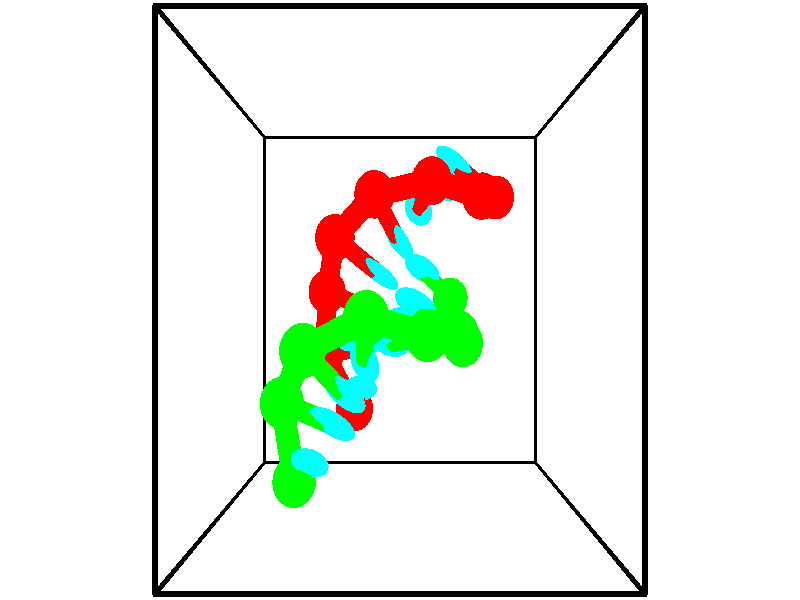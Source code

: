 // switches for output
#declare DRAW_BASES = 1; // possible values are 0, 1; only relevant for DNA ribbons
#declare DRAW_BASES_TYPE = 3; // possible values are 1, 2, 3; only relevant for DNA ribbons
#declare DRAW_FOG = 0; // set to 1 to enable fog

#include "colors.inc"

#include "transforms.inc"
background { rgb <1, 1, 1>}

#default {
   normal{
       ripples 0.25
       frequency 0.20
       turbulence 0.2
       lambda 5
   }
	finish {
		phong 0.1
		phong_size 40.
	}
}

// original window dimensions: 1024x640


// camera settings

camera {
	sky <-0, 1, 0>
	up <-0, 1, 0>
	right 1.6 * <1, 0, 0>
	location <2.5, 2.5, 11.1562>
	look_at <2.5, 2.5, 2.5>
	direction <0, 0, -8.6562>
	angle 67.0682
}


# declare cpy_camera_pos = <2.5, 2.5, 11.1562>;
# if (DRAW_FOG = 1)
fog {
	fog_type 2
	up vnormalize(cpy_camera_pos)
	color rgbt<1,1,1,0.3>
	distance 1e-5
	fog_alt 3e-3
	fog_offset 4
}
# end


// LIGHTS

# declare lum = 6;
global_settings {
	ambient_light rgb lum * <0.05, 0.05, 0.05>
	max_trace_level 15
}# declare cpy_direct_light_amount = 0.25;
light_source
{	1000 * <-1, -1, 1>,
	rgb lum * cpy_direct_light_amount
	parallel
}

light_source
{	1000 * <1, 1, -1>,
	rgb lum * cpy_direct_light_amount
	parallel
}

// strand 0

// nucleotide -1

// particle -1
sphere {
	<3.823193, 3.680499, 2.807220> 0.250000
	pigment { color rgbt <1,0,0,0> }
	no_shadow
}
cylinder {
	<3.497645, 3.911491, 2.781502>,  <3.302317, 4.050087, 2.766071>, 0.100000
	pigment { color rgbt <1,0,0,0> }
	no_shadow
}
cylinder {
	<3.497645, 3.911491, 2.781502>,  <3.823193, 3.680499, 2.807220>, 0.100000
	pigment { color rgbt <1,0,0,0> }
	no_shadow
}

// particle -1
sphere {
	<3.497645, 3.911491, 2.781502> 0.100000
	pigment { color rgbt <1,0,0,0> }
	no_shadow
}
sphere {
	0, 1
	scale<0.080000,0.200000,0.300000>
	matrix <-0.562881, -0.756122, 0.333833,
		0.144167, 0.307886, 0.940437,
		-0.813868, 0.577482, -0.064296,
		3.253485, 4.084736, 2.762213>
	pigment { color rgbt <0,1,1,0> }
	no_shadow
}
cylinder {
	<3.548074, 3.609836, 3.413775>,  <3.823193, 3.680499, 2.807220>, 0.130000
	pigment { color rgbt <1,0,0,0> }
	no_shadow
}

// nucleotide -1

// particle -1
sphere {
	<3.548074, 3.609836, 3.413775> 0.250000
	pigment { color rgbt <1,0,0,0> }
	no_shadow
}
cylinder {
	<3.269598, 3.710876, 3.144997>,  <3.102512, 3.771501, 2.983730>, 0.100000
	pigment { color rgbt <1,0,0,0> }
	no_shadow
}
cylinder {
	<3.269598, 3.710876, 3.144997>,  <3.548074, 3.609836, 3.413775>, 0.100000
	pigment { color rgbt <1,0,0,0> }
	no_shadow
}

// particle -1
sphere {
	<3.269598, 3.710876, 3.144997> 0.100000
	pigment { color rgbt <1,0,0,0> }
	no_shadow
}
sphere {
	0, 1
	scale<0.080000,0.200000,0.300000>
	matrix <-0.598015, -0.721889, 0.348216,
		-0.397110, 0.644258, 0.653632,
		-0.696191, 0.252602, -0.671946,
		3.060741, 3.786657, 2.943413>
	pigment { color rgbt <0,1,1,0> }
	no_shadow
}
cylinder {
	<2.895285, 3.737509, 3.634572>,  <3.548074, 3.609836, 3.413775>, 0.130000
	pigment { color rgbt <1,0,0,0> }
	no_shadow
}

// nucleotide -1

// particle -1
sphere {
	<2.895285, 3.737509, 3.634572> 0.250000
	pigment { color rgbt <1,0,0,0> }
	no_shadow
}
cylinder {
	<2.809988, 3.610065, 3.265137>,  <2.758810, 3.533599, 3.043475>, 0.100000
	pigment { color rgbt <1,0,0,0> }
	no_shadow
}
cylinder {
	<2.809988, 3.610065, 3.265137>,  <2.895285, 3.737509, 3.634572>, 0.100000
	pigment { color rgbt <1,0,0,0> }
	no_shadow
}

// particle -1
sphere {
	<2.809988, 3.610065, 3.265137> 0.100000
	pigment { color rgbt <1,0,0,0> }
	no_shadow
}
sphere {
	0, 1
	scale<0.080000,0.200000,0.300000>
	matrix <-0.516802, -0.765463, 0.383382,
		-0.829122, 0.559066, -0.001429,
		-0.213242, -0.318608, -0.923589,
		2.746015, 3.514483, 2.988060>
	pigment { color rgbt <0,1,1,0> }
	no_shadow
}
cylinder {
	<2.179414, 3.600099, 3.609444>,  <2.895285, 3.737509, 3.634572>, 0.130000
	pigment { color rgbt <1,0,0,0> }
	no_shadow
}

// nucleotide -1

// particle -1
sphere {
	<2.179414, 3.600099, 3.609444> 0.250000
	pigment { color rgbt <1,0,0,0> }
	no_shadow
}
cylinder {
	<2.353311, 3.345276, 3.354836>,  <2.457648, 3.192382, 3.202070>, 0.100000
	pigment { color rgbt <1,0,0,0> }
	no_shadow
}
cylinder {
	<2.353311, 3.345276, 3.354836>,  <2.179414, 3.600099, 3.609444>, 0.100000
	pigment { color rgbt <1,0,0,0> }
	no_shadow
}

// particle -1
sphere {
	<2.353311, 3.345276, 3.354836> 0.100000
	pigment { color rgbt <1,0,0,0> }
	no_shadow
}
sphere {
	0, 1
	scale<0.080000,0.200000,0.300000>
	matrix <-0.593641, -0.734228, 0.329393,
		-0.677194, 0.234664, -0.697382,
		0.434740, -0.637057, -0.636521,
		2.483733, 3.154159, 3.163879>
	pigment { color rgbt <0,1,1,0> }
	no_shadow
}
cylinder {
	<1.670714, 3.161218, 3.462672>,  <2.179414, 3.600099, 3.609444>, 0.130000
	pigment { color rgbt <1,0,0,0> }
	no_shadow
}

// nucleotide -1

// particle -1
sphere {
	<1.670714, 3.161218, 3.462672> 0.250000
	pigment { color rgbt <1,0,0,0> }
	no_shadow
}
cylinder {
	<1.987874, 2.947544, 3.345398>,  <2.178170, 2.819340, 3.275034>, 0.100000
	pigment { color rgbt <1,0,0,0> }
	no_shadow
}
cylinder {
	<1.987874, 2.947544, 3.345398>,  <1.670714, 3.161218, 3.462672>, 0.100000
	pigment { color rgbt <1,0,0,0> }
	no_shadow
}

// particle -1
sphere {
	<1.987874, 2.947544, 3.345398> 0.100000
	pigment { color rgbt <1,0,0,0> }
	no_shadow
}
sphere {
	0, 1
	scale<0.080000,0.200000,0.300000>
	matrix <-0.452118, -0.838308, 0.304679,
		-0.408533, -0.109026, -0.906209,
		0.792899, -0.534185, -0.293184,
		2.225744, 2.787289, 3.257443>
	pigment { color rgbt <0,1,1,0> }
	no_shadow
}
cylinder {
	<1.511389, 2.592032, 2.958165>,  <1.670714, 3.161218, 3.462672>, 0.130000
	pigment { color rgbt <1,0,0,0> }
	no_shadow
}

// nucleotide -1

// particle -1
sphere {
	<1.511389, 2.592032, 2.958165> 0.250000
	pigment { color rgbt <1,0,0,0> }
	no_shadow
}
cylinder {
	<1.851335, 2.478333, 3.135674>,  <2.055302, 2.410113, 3.242178>, 0.100000
	pigment { color rgbt <1,0,0,0> }
	no_shadow
}
cylinder {
	<1.851335, 2.478333, 3.135674>,  <1.511389, 2.592032, 2.958165>, 0.100000
	pigment { color rgbt <1,0,0,0> }
	no_shadow
}

// particle -1
sphere {
	<1.851335, 2.478333, 3.135674> 0.100000
	pigment { color rgbt <1,0,0,0> }
	no_shadow
}
sphere {
	0, 1
	scale<0.080000,0.200000,0.300000>
	matrix <-0.443339, -0.840886, 0.310422,
		0.284923, -0.460557, -0.840658,
		0.849865, -0.284250, 0.443771,
		2.106294, 2.393058, 3.268805>
	pigment { color rgbt <0,1,1,0> }
	no_shadow
}
cylinder {
	<1.473607, 1.866495, 2.904044>,  <1.511389, 2.592032, 2.958165>, 0.130000
	pigment { color rgbt <1,0,0,0> }
	no_shadow
}

// nucleotide -1

// particle -1
sphere {
	<1.473607, 1.866495, 2.904044> 0.250000
	pigment { color rgbt <1,0,0,0> }
	no_shadow
}
cylinder {
	<1.752249, 1.938557, 3.181831>,  <1.919434, 1.981794, 3.348504>, 0.100000
	pigment { color rgbt <1,0,0,0> }
	no_shadow
}
cylinder {
	<1.752249, 1.938557, 3.181831>,  <1.473607, 1.866495, 2.904044>, 0.100000
	pigment { color rgbt <1,0,0,0> }
	no_shadow
}

// particle -1
sphere {
	<1.752249, 1.938557, 3.181831> 0.100000
	pigment { color rgbt <1,0,0,0> }
	no_shadow
}
sphere {
	0, 1
	scale<0.080000,0.200000,0.300000>
	matrix <-0.253921, -0.843403, 0.473493,
		0.671019, -0.506177, -0.541773,
		0.696604, 0.180155, 0.694468,
		1.961230, 1.992603, 3.390172>
	pigment { color rgbt <0,1,1,0> }
	no_shadow
}
cylinder {
	<1.884049, 1.270676, 2.973992>,  <1.473607, 1.866495, 2.904044>, 0.130000
	pigment { color rgbt <1,0,0,0> }
	no_shadow
}

// nucleotide -1

// particle -1
sphere {
	<1.884049, 1.270676, 2.973992> 0.250000
	pigment { color rgbt <1,0,0,0> }
	no_shadow
}
cylinder {
	<1.955193, 1.445839, 3.326492>,  <1.997879, 1.550937, 3.537992>, 0.100000
	pigment { color rgbt <1,0,0,0> }
	no_shadow
}
cylinder {
	<1.955193, 1.445839, 3.326492>,  <1.884049, 1.270676, 2.973992>, 0.100000
	pigment { color rgbt <1,0,0,0> }
	no_shadow
}

// particle -1
sphere {
	<1.955193, 1.445839, 3.326492> 0.100000
	pigment { color rgbt <1,0,0,0> }
	no_shadow
}
sphere {
	0, 1
	scale<0.080000,0.200000,0.300000>
	matrix <-0.109830, -0.881101, 0.459999,
		0.977908, -0.178603, -0.108617,
		0.177860, 0.437907, 0.881251,
		2.008550, 1.577211, 3.590868>
	pigment { color rgbt <0,1,1,0> }
	no_shadow
}
// strand 1

// nucleotide -1

// particle -1
sphere {
	<1.273816, 0.747104, 4.146463> 0.250000
	pigment { color rgbt <0,1,0,0> }
	no_shadow
}
cylinder {
	<1.424458, 0.919594, 4.474419>,  <1.514842, 1.023088, 4.671192>, 0.100000
	pigment { color rgbt <0,1,0,0> }
	no_shadow
}
cylinder {
	<1.424458, 0.919594, 4.474419>,  <1.273816, 0.747104, 4.146463>, 0.100000
	pigment { color rgbt <0,1,0,0> }
	no_shadow
}

// particle -1
sphere {
	<1.424458, 0.919594, 4.474419> 0.100000
	pigment { color rgbt <0,1,0,0> }
	no_shadow
}
sphere {
	0, 1
	scale<0.080000,0.200000,0.300000>
	matrix <0.274362, 0.793423, -0.543329,
		-0.884814, 0.429565, 0.180494,
		0.376603, 0.431225, 0.819888,
		1.537438, 1.048961, 4.720385>
	pigment { color rgbt <0,1,1,0> }
	no_shadow
}
cylinder {
	<1.130373, 1.507706, 4.159212>,  <1.273816, 0.747104, 4.146463>, 0.130000
	pigment { color rgbt <0,1,0,0> }
	no_shadow
}

// nucleotide -1

// particle -1
sphere {
	<1.130373, 1.507706, 4.159212> 0.250000
	pigment { color rgbt <0,1,0,0> }
	no_shadow
}
cylinder {
	<1.480415, 1.420235, 4.331894>,  <1.690441, 1.367752, 4.435503>, 0.100000
	pigment { color rgbt <0,1,0,0> }
	no_shadow
}
cylinder {
	<1.480415, 1.420235, 4.331894>,  <1.130373, 1.507706, 4.159212>, 0.100000
	pigment { color rgbt <0,1,0,0> }
	no_shadow
}

// particle -1
sphere {
	<1.480415, 1.420235, 4.331894> 0.100000
	pigment { color rgbt <0,1,0,0> }
	no_shadow
}
sphere {
	0, 1
	scale<0.080000,0.200000,0.300000>
	matrix <0.451397, 0.690426, -0.565290,
		-0.174444, 0.689559, 0.702906,
		0.875106, -0.218678, 0.431706,
		1.742947, 1.354631, 4.461406>
	pigment { color rgbt <0,1,1,0> }
	no_shadow
}
cylinder {
	<1.447023, 2.044119, 4.623837>,  <1.130373, 1.507706, 4.159212>, 0.130000
	pigment { color rgbt <0,1,0,0> }
	no_shadow
}

// nucleotide -1

// particle -1
sphere {
	<1.447023, 2.044119, 4.623837> 0.250000
	pigment { color rgbt <0,1,0,0> }
	no_shadow
}
cylinder {
	<1.688942, 1.792839, 4.428047>,  <1.834093, 1.642071, 4.310574>, 0.100000
	pigment { color rgbt <0,1,0,0> }
	no_shadow
}
cylinder {
	<1.688942, 1.792839, 4.428047>,  <1.447023, 2.044119, 4.623837>, 0.100000
	pigment { color rgbt <0,1,0,0> }
	no_shadow
}

// particle -1
sphere {
	<1.688942, 1.792839, 4.428047> 0.100000
	pigment { color rgbt <0,1,0,0> }
	no_shadow
}
sphere {
	0, 1
	scale<0.080000,0.200000,0.300000>
	matrix <0.296615, 0.748092, -0.593615,
		0.739080, 0.213832, 0.638778,
		0.604798, -0.628200, -0.489474,
		1.870381, 1.604379, 4.281205>
	pigment { color rgbt <0,1,1,0> }
	no_shadow
}
cylinder {
	<2.135790, 2.339972, 4.654460>,  <1.447023, 2.044119, 4.623837>, 0.130000
	pigment { color rgbt <0,1,0,0> }
	no_shadow
}

// nucleotide -1

// particle -1
sphere {
	<2.135790, 2.339972, 4.654460> 0.250000
	pigment { color rgbt <0,1,0,0> }
	no_shadow
}
cylinder {
	<2.107674, 2.085304, 4.347290>,  <2.090804, 1.932503, 4.162988>, 0.100000
	pigment { color rgbt <0,1,0,0> }
	no_shadow
}
cylinder {
	<2.107674, 2.085304, 4.347290>,  <2.135790, 2.339972, 4.654460>, 0.100000
	pigment { color rgbt <0,1,0,0> }
	no_shadow
}

// particle -1
sphere {
	<2.107674, 2.085304, 4.347290> 0.100000
	pigment { color rgbt <0,1,0,0> }
	no_shadow
}
sphere {
	0, 1
	scale<0.080000,0.200000,0.300000>
	matrix <0.540084, 0.622945, -0.565905,
		0.838670, -0.454523, 0.300068,
		-0.070291, -0.636670, -0.767926,
		2.086586, 1.894303, 4.116912>
	pigment { color rgbt <0,1,1,0> }
	no_shadow
}
cylinder {
	<2.809084, 2.167531, 4.346222>,  <2.135790, 2.339972, 4.654460>, 0.130000
	pigment { color rgbt <0,1,0,0> }
	no_shadow
}

// nucleotide -1

// particle -1
sphere {
	<2.809084, 2.167531, 4.346222> 0.250000
	pigment { color rgbt <0,1,0,0> }
	no_shadow
}
cylinder {
	<2.561485, 2.107994, 4.037758>,  <2.412926, 2.072272, 3.852679>, 0.100000
	pigment { color rgbt <0,1,0,0> }
	no_shadow
}
cylinder {
	<2.561485, 2.107994, 4.037758>,  <2.809084, 2.167531, 4.346222>, 0.100000
	pigment { color rgbt <0,1,0,0> }
	no_shadow
}

// particle -1
sphere {
	<2.561485, 2.107994, 4.037758> 0.100000
	pigment { color rgbt <0,1,0,0> }
	no_shadow
}
sphere {
	0, 1
	scale<0.080000,0.200000,0.300000>
	matrix <0.432279, 0.755207, -0.492744,
		0.655726, -0.638364, -0.403131,
		-0.618998, -0.148840, -0.771160,
		2.375786, 2.063342, 3.806410>
	pigment { color rgbt <0,1,1,0> }
	no_shadow
}
cylinder {
	<3.274414, 2.057268, 3.686366>,  <2.809084, 2.167531, 4.346222>, 0.130000
	pigment { color rgbt <0,1,0,0> }
	no_shadow
}

// nucleotide -1

// particle -1
sphere {
	<3.274414, 2.057268, 3.686366> 0.250000
	pigment { color rgbt <0,1,0,0> }
	no_shadow
}
cylinder {
	<2.904114, 2.167763, 3.583076>,  <2.681934, 2.234060, 3.521102>, 0.100000
	pigment { color rgbt <0,1,0,0> }
	no_shadow
}
cylinder {
	<2.904114, 2.167763, 3.583076>,  <3.274414, 2.057268, 3.686366>, 0.100000
	pigment { color rgbt <0,1,0,0> }
	no_shadow
}

// particle -1
sphere {
	<2.904114, 2.167763, 3.583076> 0.100000
	pigment { color rgbt <0,1,0,0> }
	no_shadow
}
sphere {
	0, 1
	scale<0.080000,0.200000,0.300000>
	matrix <0.377520, 0.636206, -0.672846,
		-0.021581, -0.720372, -0.693252,
		-0.925750, 0.276237, -0.258225,
		2.626389, 2.250634, 3.505609>
	pigment { color rgbt <0,1,1,0> }
	no_shadow
}
cylinder {
	<3.311957, 2.131256, 2.956931>,  <3.274414, 2.057268, 3.686366>, 0.130000
	pigment { color rgbt <0,1,0,0> }
	no_shadow
}

// nucleotide -1

// particle -1
sphere {
	<3.311957, 2.131256, 2.956931> 0.250000
	pigment { color rgbt <0,1,0,0> }
	no_shadow
}
cylinder {
	<2.967270, 2.316154, 3.040619>,  <2.760458, 2.427094, 3.090832>, 0.100000
	pigment { color rgbt <0,1,0,0> }
	no_shadow
}
cylinder {
	<2.967270, 2.316154, 3.040619>,  <3.311957, 2.131256, 2.956931>, 0.100000
	pigment { color rgbt <0,1,0,0> }
	no_shadow
}

// particle -1
sphere {
	<2.967270, 2.316154, 3.040619> 0.100000
	pigment { color rgbt <0,1,0,0> }
	no_shadow
}
sphere {
	0, 1
	scale<0.080000,0.200000,0.300000>
	matrix <0.220059, 0.712026, -0.666778,
		-0.457185, -0.528533, -0.715286,
		-0.861717, 0.462246, 0.209220,
		2.708755, 2.454828, 3.103385>
	pigment { color rgbt <0,1,1,0> }
	no_shadow
}
cylinder {
	<3.231131, 2.521440, 2.382051>,  <3.311957, 2.131256, 2.956931>, 0.130000
	pigment { color rgbt <0,1,0,0> }
	no_shadow
}

// nucleotide -1

// particle -1
sphere {
	<3.231131, 2.521440, 2.382051> 0.250000
	pigment { color rgbt <0,1,0,0> }
	no_shadow
}
cylinder {
	<2.990013, 2.711105, 2.638741>,  <2.845343, 2.824905, 2.792754>, 0.100000
	pigment { color rgbt <0,1,0,0> }
	no_shadow
}
cylinder {
	<2.990013, 2.711105, 2.638741>,  <3.231131, 2.521440, 2.382051>, 0.100000
	pigment { color rgbt <0,1,0,0> }
	no_shadow
}

// particle -1
sphere {
	<2.990013, 2.711105, 2.638741> 0.100000
	pigment { color rgbt <0,1,0,0> }
	no_shadow
}
sphere {
	0, 1
	scale<0.080000,0.200000,0.300000>
	matrix <0.172546, 0.862703, -0.475365,
		-0.779017, -0.175820, -0.601846,
		-0.602793, 0.474164, 0.641723,
		2.809175, 2.853355, 2.831257>
	pigment { color rgbt <0,1,1,0> }
	no_shadow
}
// box output
cylinder {
	<0.000000, 0.000000, 0.000000>,  <5.000000, 0.000000, 0.000000>, 0.025000
	pigment { color rgbt <0,0,0,0> }
	no_shadow
}
cylinder {
	<0.000000, 0.000000, 0.000000>,  <0.000000, 5.000000, 0.000000>, 0.025000
	pigment { color rgbt <0,0,0,0> }
	no_shadow
}
cylinder {
	<0.000000, 0.000000, 0.000000>,  <0.000000, 0.000000, 5.000000>, 0.025000
	pigment { color rgbt <0,0,0,0> }
	no_shadow
}
cylinder {
	<5.000000, 5.000000, 5.000000>,  <0.000000, 5.000000, 5.000000>, 0.025000
	pigment { color rgbt <0,0,0,0> }
	no_shadow
}
cylinder {
	<5.000000, 5.000000, 5.000000>,  <5.000000, 0.000000, 5.000000>, 0.025000
	pigment { color rgbt <0,0,0,0> }
	no_shadow
}
cylinder {
	<5.000000, 5.000000, 5.000000>,  <5.000000, 5.000000, 0.000000>, 0.025000
	pigment { color rgbt <0,0,0,0> }
	no_shadow
}
cylinder {
	<0.000000, 0.000000, 5.000000>,  <0.000000, 5.000000, 5.000000>, 0.025000
	pigment { color rgbt <0,0,0,0> }
	no_shadow
}
cylinder {
	<0.000000, 0.000000, 5.000000>,  <5.000000, 0.000000, 5.000000>, 0.025000
	pigment { color rgbt <0,0,0,0> }
	no_shadow
}
cylinder {
	<5.000000, 5.000000, 0.000000>,  <0.000000, 5.000000, 0.000000>, 0.025000
	pigment { color rgbt <0,0,0,0> }
	no_shadow
}
cylinder {
	<5.000000, 5.000000, 0.000000>,  <5.000000, 0.000000, 0.000000>, 0.025000
	pigment { color rgbt <0,0,0,0> }
	no_shadow
}
cylinder {
	<5.000000, 0.000000, 5.000000>,  <5.000000, 0.000000, 0.000000>, 0.025000
	pigment { color rgbt <0,0,0,0> }
	no_shadow
}
cylinder {
	<0.000000, 5.000000, 0.000000>,  <0.000000, 5.000000, 5.000000>, 0.025000
	pigment { color rgbt <0,0,0,0> }
	no_shadow
}
// end of box output
